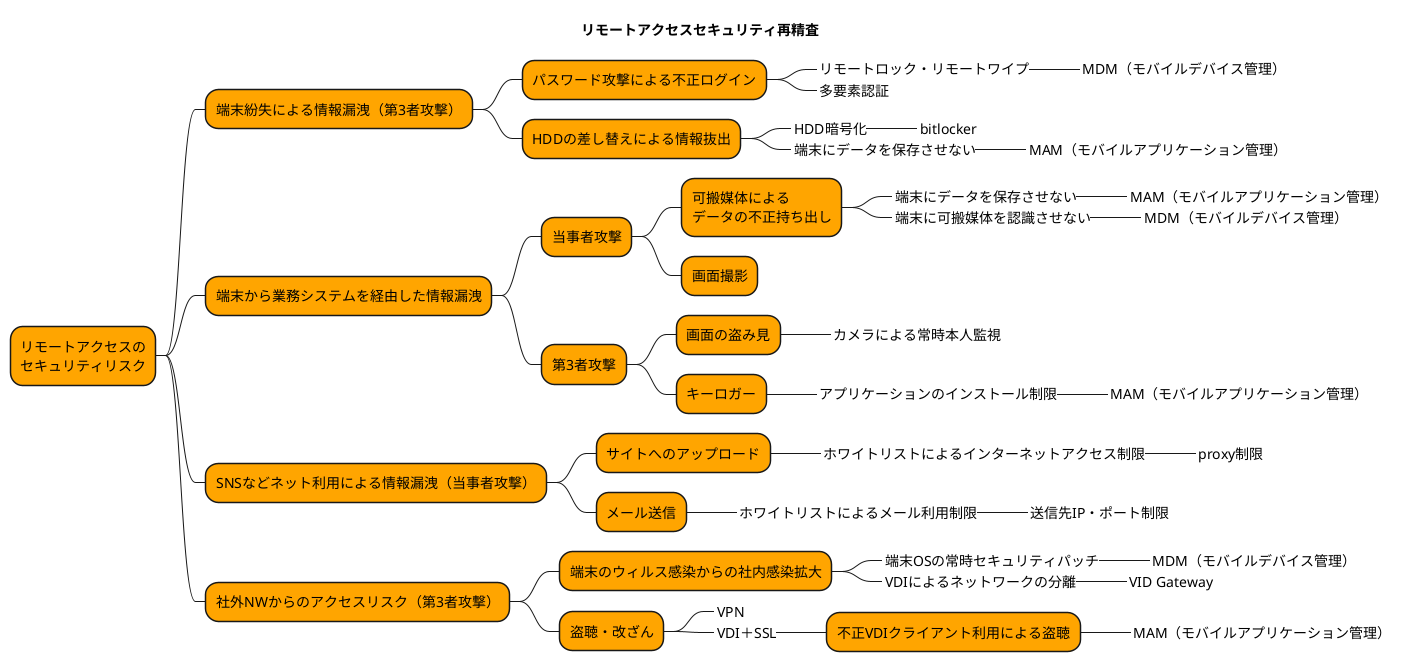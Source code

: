 @startmindmap mindmap

title リモートアクセスセキュリティ再精査

*[#Orange] リモートアクセスの\nセキュリティリスク
**[#Orange] 端末紛失による情報漏洩（第3者攻撃）
***[#Orange] パスワード攻撃による不正ログイン
****_ リモートロック・リモートワイプ
*****_ MDM（モバイルデバイス管理）
****_ 多要素認証

***[#Orange] HDDの差し替えによる情報抜出
****_ HDD暗号化
*****_ bitlocker
****_ 端末にデータを保存させない
*****_ MAM（モバイルアプリケーション管理）

**[#Orange] 端末から業務システムを経由した情報漏洩
***[#Orange] 当事者攻撃
****[#Orange]  可搬媒体による\nデータの不正持ち出し
*****_ 端末にデータを保存させない
******_ MAM（モバイルアプリケーション管理）
*****_ 端末に可搬媒体を認識させない
******_ MDM（モバイルデバイス管理）
****[#Orange]  画面撮影
***[#Orange] 第3者攻撃
****[#Orange] 画面の盗み見
*****_ カメラによる常時本人監視
****[#Orange] キーロガー
*****_ アプリケーションのインストール制限
******_ MAM（モバイルアプリケーション管理）

**[#Orange] SNSなどネット利用による情報漏洩（当事者攻撃）
***[#Orange] サイトへのアップロード
****_ ホワイトリストによるインターネットアクセス制限
*****_ proxy制限
***[#Orange] メール送信
****_ ホワイトリストによるメール利用制限
*****_ 送信先IP・ポート制限

**[#Orange] 社外NWからのアクセスリスク（第3者攻撃）

***[#Orange] 端末のウィルス感染からの社内感染拡大
****_ 端末OSの常時セキュリティパッチ
*****_ MDM（モバイルデバイス管理）
****_ VDIによるネットワークの分離
*****_ VID Gateway
***[#Orange] 盗聴・改ざん
****_ VPN
****_ VDI＋SSL
*****[#Orange] 不正VDIクライアント利用による盗聴
******_ MAM（モバイルアプリケーション管理）



@endmindmap